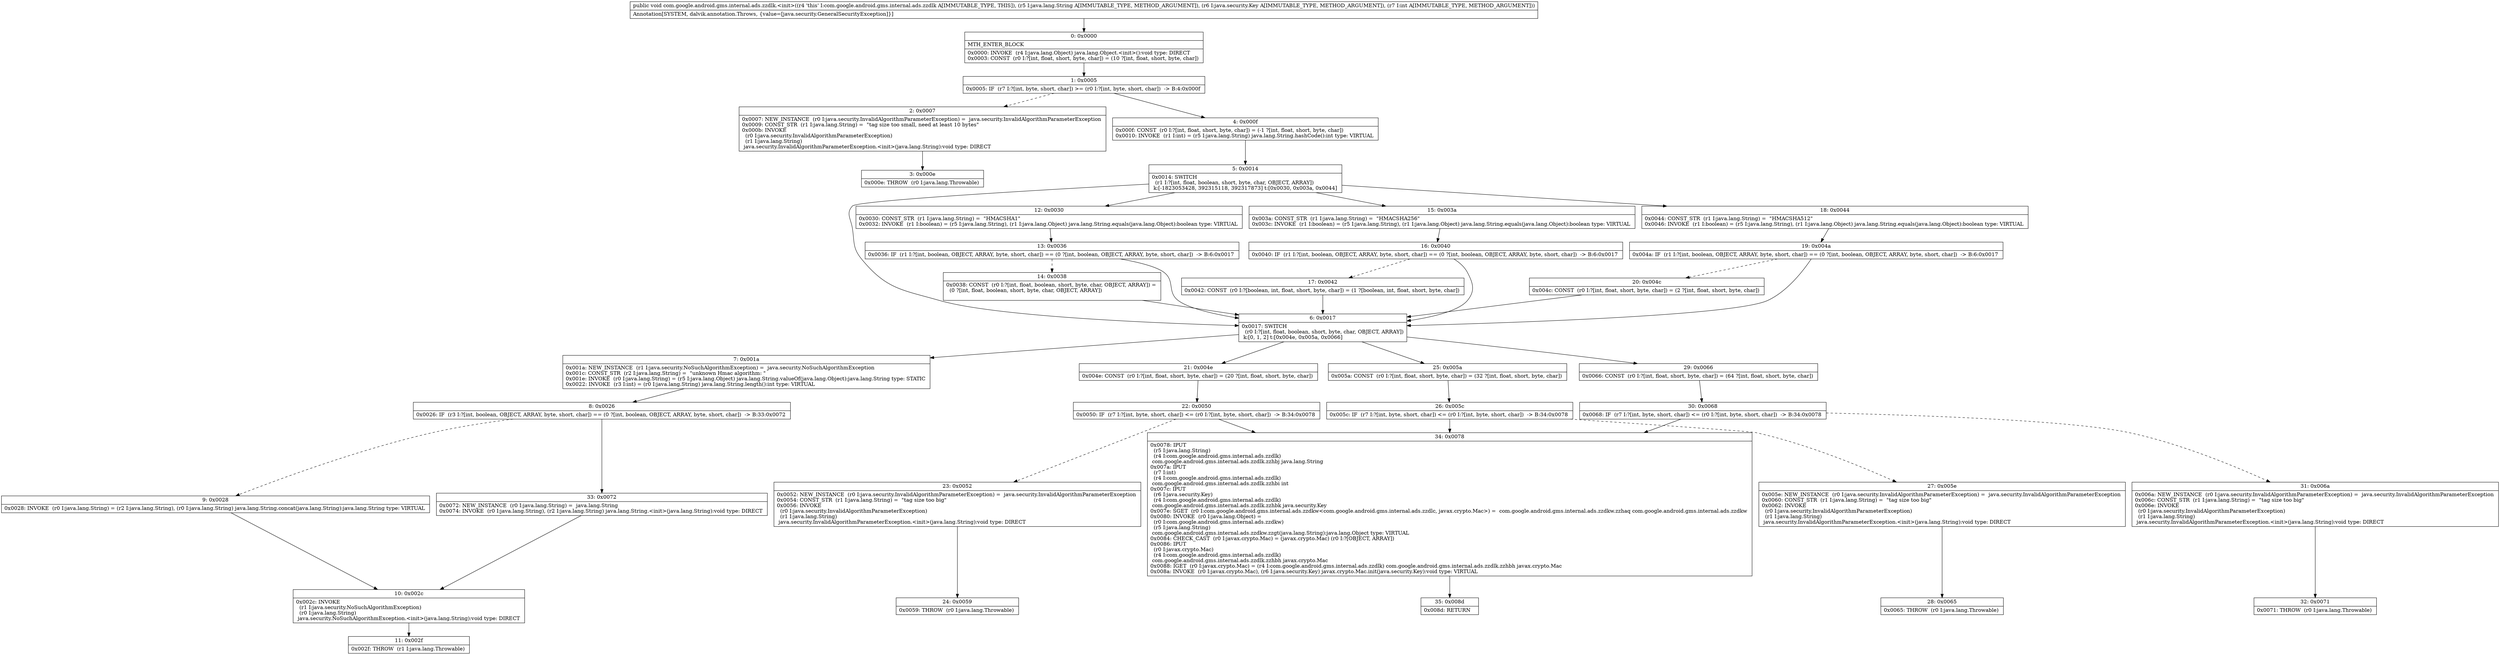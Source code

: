 digraph "CFG forcom.google.android.gms.internal.ads.zzdlk.\<init\>(Ljava\/lang\/String;Ljava\/security\/Key;I)V" {
Node_0 [shape=record,label="{0\:\ 0x0000|MTH_ENTER_BLOCK\l|0x0000: INVOKE  (r4 I:java.lang.Object) java.lang.Object.\<init\>():void type: DIRECT \l0x0003: CONST  (r0 I:?[int, float, short, byte, char]) = (10 ?[int, float, short, byte, char]) \l}"];
Node_1 [shape=record,label="{1\:\ 0x0005|0x0005: IF  (r7 I:?[int, byte, short, char]) \>= (r0 I:?[int, byte, short, char])  \-\> B:4:0x000f \l}"];
Node_2 [shape=record,label="{2\:\ 0x0007|0x0007: NEW_INSTANCE  (r0 I:java.security.InvalidAlgorithmParameterException) =  java.security.InvalidAlgorithmParameterException \l0x0009: CONST_STR  (r1 I:java.lang.String) =  \"tag size too small, need at least 10 bytes\" \l0x000b: INVOKE  \l  (r0 I:java.security.InvalidAlgorithmParameterException)\l  (r1 I:java.lang.String)\l java.security.InvalidAlgorithmParameterException.\<init\>(java.lang.String):void type: DIRECT \l}"];
Node_3 [shape=record,label="{3\:\ 0x000e|0x000e: THROW  (r0 I:java.lang.Throwable) \l}"];
Node_4 [shape=record,label="{4\:\ 0x000f|0x000f: CONST  (r0 I:?[int, float, short, byte, char]) = (\-1 ?[int, float, short, byte, char]) \l0x0010: INVOKE  (r1 I:int) = (r5 I:java.lang.String) java.lang.String.hashCode():int type: VIRTUAL \l}"];
Node_5 [shape=record,label="{5\:\ 0x0014|0x0014: SWITCH  \l  (r1 I:?[int, float, boolean, short, byte, char, OBJECT, ARRAY])\l k:[\-1823053428, 392315118, 392317873] t:[0x0030, 0x003a, 0x0044] \l}"];
Node_6 [shape=record,label="{6\:\ 0x0017|0x0017: SWITCH  \l  (r0 I:?[int, float, boolean, short, byte, char, OBJECT, ARRAY])\l k:[0, 1, 2] t:[0x004e, 0x005a, 0x0066] \l}"];
Node_7 [shape=record,label="{7\:\ 0x001a|0x001a: NEW_INSTANCE  (r1 I:java.security.NoSuchAlgorithmException) =  java.security.NoSuchAlgorithmException \l0x001c: CONST_STR  (r2 I:java.lang.String) =  \"unknown Hmac algorithm: \" \l0x001e: INVOKE  (r0 I:java.lang.String) = (r5 I:java.lang.Object) java.lang.String.valueOf(java.lang.Object):java.lang.String type: STATIC \l0x0022: INVOKE  (r3 I:int) = (r0 I:java.lang.String) java.lang.String.length():int type: VIRTUAL \l}"];
Node_8 [shape=record,label="{8\:\ 0x0026|0x0026: IF  (r3 I:?[int, boolean, OBJECT, ARRAY, byte, short, char]) == (0 ?[int, boolean, OBJECT, ARRAY, byte, short, char])  \-\> B:33:0x0072 \l}"];
Node_9 [shape=record,label="{9\:\ 0x0028|0x0028: INVOKE  (r0 I:java.lang.String) = (r2 I:java.lang.String), (r0 I:java.lang.String) java.lang.String.concat(java.lang.String):java.lang.String type: VIRTUAL \l}"];
Node_10 [shape=record,label="{10\:\ 0x002c|0x002c: INVOKE  \l  (r1 I:java.security.NoSuchAlgorithmException)\l  (r0 I:java.lang.String)\l java.security.NoSuchAlgorithmException.\<init\>(java.lang.String):void type: DIRECT \l}"];
Node_11 [shape=record,label="{11\:\ 0x002f|0x002f: THROW  (r1 I:java.lang.Throwable) \l}"];
Node_12 [shape=record,label="{12\:\ 0x0030|0x0030: CONST_STR  (r1 I:java.lang.String) =  \"HMACSHA1\" \l0x0032: INVOKE  (r1 I:boolean) = (r5 I:java.lang.String), (r1 I:java.lang.Object) java.lang.String.equals(java.lang.Object):boolean type: VIRTUAL \l}"];
Node_13 [shape=record,label="{13\:\ 0x0036|0x0036: IF  (r1 I:?[int, boolean, OBJECT, ARRAY, byte, short, char]) == (0 ?[int, boolean, OBJECT, ARRAY, byte, short, char])  \-\> B:6:0x0017 \l}"];
Node_14 [shape=record,label="{14\:\ 0x0038|0x0038: CONST  (r0 I:?[int, float, boolean, short, byte, char, OBJECT, ARRAY]) = \l  (0 ?[int, float, boolean, short, byte, char, OBJECT, ARRAY])\l \l}"];
Node_15 [shape=record,label="{15\:\ 0x003a|0x003a: CONST_STR  (r1 I:java.lang.String) =  \"HMACSHA256\" \l0x003c: INVOKE  (r1 I:boolean) = (r5 I:java.lang.String), (r1 I:java.lang.Object) java.lang.String.equals(java.lang.Object):boolean type: VIRTUAL \l}"];
Node_16 [shape=record,label="{16\:\ 0x0040|0x0040: IF  (r1 I:?[int, boolean, OBJECT, ARRAY, byte, short, char]) == (0 ?[int, boolean, OBJECT, ARRAY, byte, short, char])  \-\> B:6:0x0017 \l}"];
Node_17 [shape=record,label="{17\:\ 0x0042|0x0042: CONST  (r0 I:?[boolean, int, float, short, byte, char]) = (1 ?[boolean, int, float, short, byte, char]) \l}"];
Node_18 [shape=record,label="{18\:\ 0x0044|0x0044: CONST_STR  (r1 I:java.lang.String) =  \"HMACSHA512\" \l0x0046: INVOKE  (r1 I:boolean) = (r5 I:java.lang.String), (r1 I:java.lang.Object) java.lang.String.equals(java.lang.Object):boolean type: VIRTUAL \l}"];
Node_19 [shape=record,label="{19\:\ 0x004a|0x004a: IF  (r1 I:?[int, boolean, OBJECT, ARRAY, byte, short, char]) == (0 ?[int, boolean, OBJECT, ARRAY, byte, short, char])  \-\> B:6:0x0017 \l}"];
Node_20 [shape=record,label="{20\:\ 0x004c|0x004c: CONST  (r0 I:?[int, float, short, byte, char]) = (2 ?[int, float, short, byte, char]) \l}"];
Node_21 [shape=record,label="{21\:\ 0x004e|0x004e: CONST  (r0 I:?[int, float, short, byte, char]) = (20 ?[int, float, short, byte, char]) \l}"];
Node_22 [shape=record,label="{22\:\ 0x0050|0x0050: IF  (r7 I:?[int, byte, short, char]) \<= (r0 I:?[int, byte, short, char])  \-\> B:34:0x0078 \l}"];
Node_23 [shape=record,label="{23\:\ 0x0052|0x0052: NEW_INSTANCE  (r0 I:java.security.InvalidAlgorithmParameterException) =  java.security.InvalidAlgorithmParameterException \l0x0054: CONST_STR  (r1 I:java.lang.String) =  \"tag size too big\" \l0x0056: INVOKE  \l  (r0 I:java.security.InvalidAlgorithmParameterException)\l  (r1 I:java.lang.String)\l java.security.InvalidAlgorithmParameterException.\<init\>(java.lang.String):void type: DIRECT \l}"];
Node_24 [shape=record,label="{24\:\ 0x0059|0x0059: THROW  (r0 I:java.lang.Throwable) \l}"];
Node_25 [shape=record,label="{25\:\ 0x005a|0x005a: CONST  (r0 I:?[int, float, short, byte, char]) = (32 ?[int, float, short, byte, char]) \l}"];
Node_26 [shape=record,label="{26\:\ 0x005c|0x005c: IF  (r7 I:?[int, byte, short, char]) \<= (r0 I:?[int, byte, short, char])  \-\> B:34:0x0078 \l}"];
Node_27 [shape=record,label="{27\:\ 0x005e|0x005e: NEW_INSTANCE  (r0 I:java.security.InvalidAlgorithmParameterException) =  java.security.InvalidAlgorithmParameterException \l0x0060: CONST_STR  (r1 I:java.lang.String) =  \"tag size too big\" \l0x0062: INVOKE  \l  (r0 I:java.security.InvalidAlgorithmParameterException)\l  (r1 I:java.lang.String)\l java.security.InvalidAlgorithmParameterException.\<init\>(java.lang.String):void type: DIRECT \l}"];
Node_28 [shape=record,label="{28\:\ 0x0065|0x0065: THROW  (r0 I:java.lang.Throwable) \l}"];
Node_29 [shape=record,label="{29\:\ 0x0066|0x0066: CONST  (r0 I:?[int, float, short, byte, char]) = (64 ?[int, float, short, byte, char]) \l}"];
Node_30 [shape=record,label="{30\:\ 0x0068|0x0068: IF  (r7 I:?[int, byte, short, char]) \<= (r0 I:?[int, byte, short, char])  \-\> B:34:0x0078 \l}"];
Node_31 [shape=record,label="{31\:\ 0x006a|0x006a: NEW_INSTANCE  (r0 I:java.security.InvalidAlgorithmParameterException) =  java.security.InvalidAlgorithmParameterException \l0x006c: CONST_STR  (r1 I:java.lang.String) =  \"tag size too big\" \l0x006e: INVOKE  \l  (r0 I:java.security.InvalidAlgorithmParameterException)\l  (r1 I:java.lang.String)\l java.security.InvalidAlgorithmParameterException.\<init\>(java.lang.String):void type: DIRECT \l}"];
Node_32 [shape=record,label="{32\:\ 0x0071|0x0071: THROW  (r0 I:java.lang.Throwable) \l}"];
Node_33 [shape=record,label="{33\:\ 0x0072|0x0072: NEW_INSTANCE  (r0 I:java.lang.String) =  java.lang.String \l0x0074: INVOKE  (r0 I:java.lang.String), (r2 I:java.lang.String) java.lang.String.\<init\>(java.lang.String):void type: DIRECT \l}"];
Node_34 [shape=record,label="{34\:\ 0x0078|0x0078: IPUT  \l  (r5 I:java.lang.String)\l  (r4 I:com.google.android.gms.internal.ads.zzdlk)\l com.google.android.gms.internal.ads.zzdlk.zzhbj java.lang.String \l0x007a: IPUT  \l  (r7 I:int)\l  (r4 I:com.google.android.gms.internal.ads.zzdlk)\l com.google.android.gms.internal.ads.zzdlk.zzhbi int \l0x007c: IPUT  \l  (r6 I:java.security.Key)\l  (r4 I:com.google.android.gms.internal.ads.zzdlk)\l com.google.android.gms.internal.ads.zzdlk.zzhbk java.security.Key \l0x007e: SGET  (r0 I:com.google.android.gms.internal.ads.zzdkw\<com.google.android.gms.internal.ads.zzdlc, javax.crypto.Mac\>) =  com.google.android.gms.internal.ads.zzdkw.zzhaq com.google.android.gms.internal.ads.zzdkw \l0x0080: INVOKE  (r0 I:java.lang.Object) = \l  (r0 I:com.google.android.gms.internal.ads.zzdkw)\l  (r5 I:java.lang.String)\l com.google.android.gms.internal.ads.zzdkw.zzgt(java.lang.String):java.lang.Object type: VIRTUAL \l0x0084: CHECK_CAST  (r0 I:javax.crypto.Mac) = (javax.crypto.Mac) (r0 I:?[OBJECT, ARRAY]) \l0x0086: IPUT  \l  (r0 I:javax.crypto.Mac)\l  (r4 I:com.google.android.gms.internal.ads.zzdlk)\l com.google.android.gms.internal.ads.zzdlk.zzhbh javax.crypto.Mac \l0x0088: IGET  (r0 I:javax.crypto.Mac) = (r4 I:com.google.android.gms.internal.ads.zzdlk) com.google.android.gms.internal.ads.zzdlk.zzhbh javax.crypto.Mac \l0x008a: INVOKE  (r0 I:javax.crypto.Mac), (r6 I:java.security.Key) javax.crypto.Mac.init(java.security.Key):void type: VIRTUAL \l}"];
Node_35 [shape=record,label="{35\:\ 0x008d|0x008d: RETURN   \l}"];
MethodNode[shape=record,label="{public void com.google.android.gms.internal.ads.zzdlk.\<init\>((r4 'this' I:com.google.android.gms.internal.ads.zzdlk A[IMMUTABLE_TYPE, THIS]), (r5 I:java.lang.String A[IMMUTABLE_TYPE, METHOD_ARGUMENT]), (r6 I:java.security.Key A[IMMUTABLE_TYPE, METHOD_ARGUMENT]), (r7 I:int A[IMMUTABLE_TYPE, METHOD_ARGUMENT]))  | Annotation[SYSTEM, dalvik.annotation.Throws, \{value=[java.security.GeneralSecurityException]\}]\l}"];
MethodNode -> Node_0;
Node_0 -> Node_1;
Node_1 -> Node_2[style=dashed];
Node_1 -> Node_4;
Node_2 -> Node_3;
Node_4 -> Node_5;
Node_5 -> Node_6;
Node_5 -> Node_12;
Node_5 -> Node_15;
Node_5 -> Node_18;
Node_6 -> Node_7;
Node_6 -> Node_21;
Node_6 -> Node_25;
Node_6 -> Node_29;
Node_7 -> Node_8;
Node_8 -> Node_9[style=dashed];
Node_8 -> Node_33;
Node_9 -> Node_10;
Node_10 -> Node_11;
Node_12 -> Node_13;
Node_13 -> Node_6;
Node_13 -> Node_14[style=dashed];
Node_14 -> Node_6;
Node_15 -> Node_16;
Node_16 -> Node_6;
Node_16 -> Node_17[style=dashed];
Node_17 -> Node_6;
Node_18 -> Node_19;
Node_19 -> Node_6;
Node_19 -> Node_20[style=dashed];
Node_20 -> Node_6;
Node_21 -> Node_22;
Node_22 -> Node_23[style=dashed];
Node_22 -> Node_34;
Node_23 -> Node_24;
Node_25 -> Node_26;
Node_26 -> Node_27[style=dashed];
Node_26 -> Node_34;
Node_27 -> Node_28;
Node_29 -> Node_30;
Node_30 -> Node_31[style=dashed];
Node_30 -> Node_34;
Node_31 -> Node_32;
Node_33 -> Node_10;
Node_34 -> Node_35;
}

